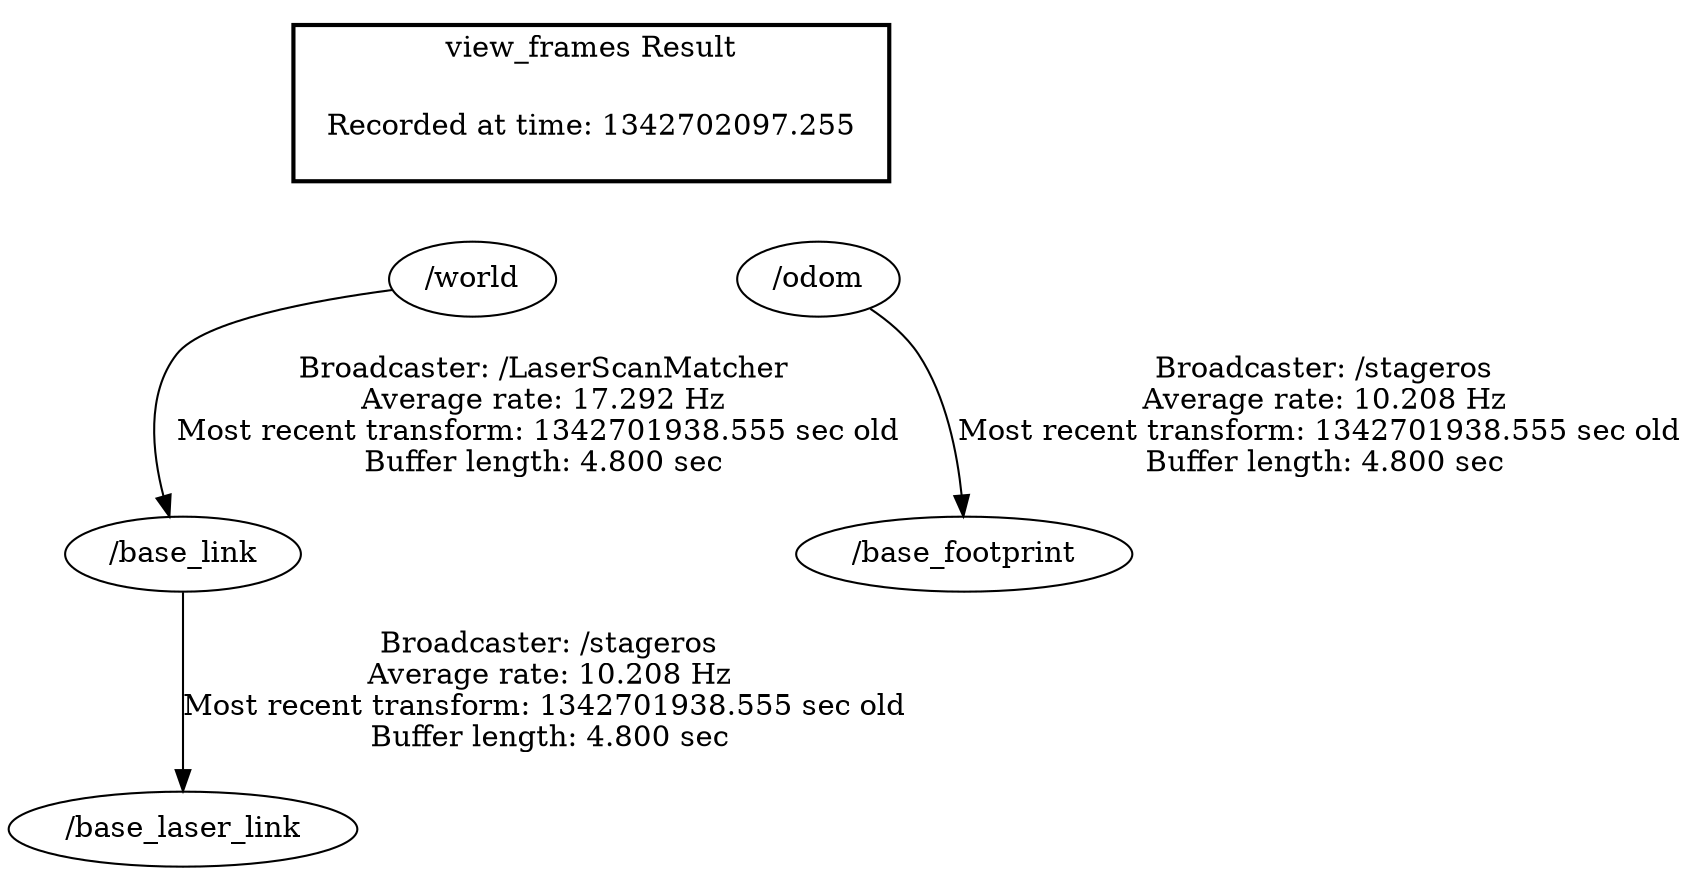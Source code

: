 digraph G {
"/base_link" -> "/base_laser_link"[label="Broadcaster: /stageros\nAverage rate: 10.208 Hz\nMost recent transform: 1342701938.555 sec old \nBuffer length: 4.800 sec\n"];
"/world" -> "/base_link"[label="Broadcaster: /LaserScanMatcher\nAverage rate: 17.292 Hz\nMost recent transform: 1342701938.555 sec old \nBuffer length: 4.800 sec\n"];
"/odom" -> "/base_footprint"[label="Broadcaster: /stageros\nAverage rate: 10.208 Hz\nMost recent transform: 1342701938.555 sec old \nBuffer length: 4.800 sec\n"];
edge [style=invis];
 subgraph cluster_legend { style=bold; color=black; label ="view_frames Result";
"Recorded at time: 1342702097.255"[ shape=plaintext ] ;
 }->"/odom";
edge [style=invis];
 subgraph cluster_legend { style=bold; color=black; label ="view_frames Result";
"Recorded at time: 1342702097.255"[ shape=plaintext ] ;
 }->"/world";
}